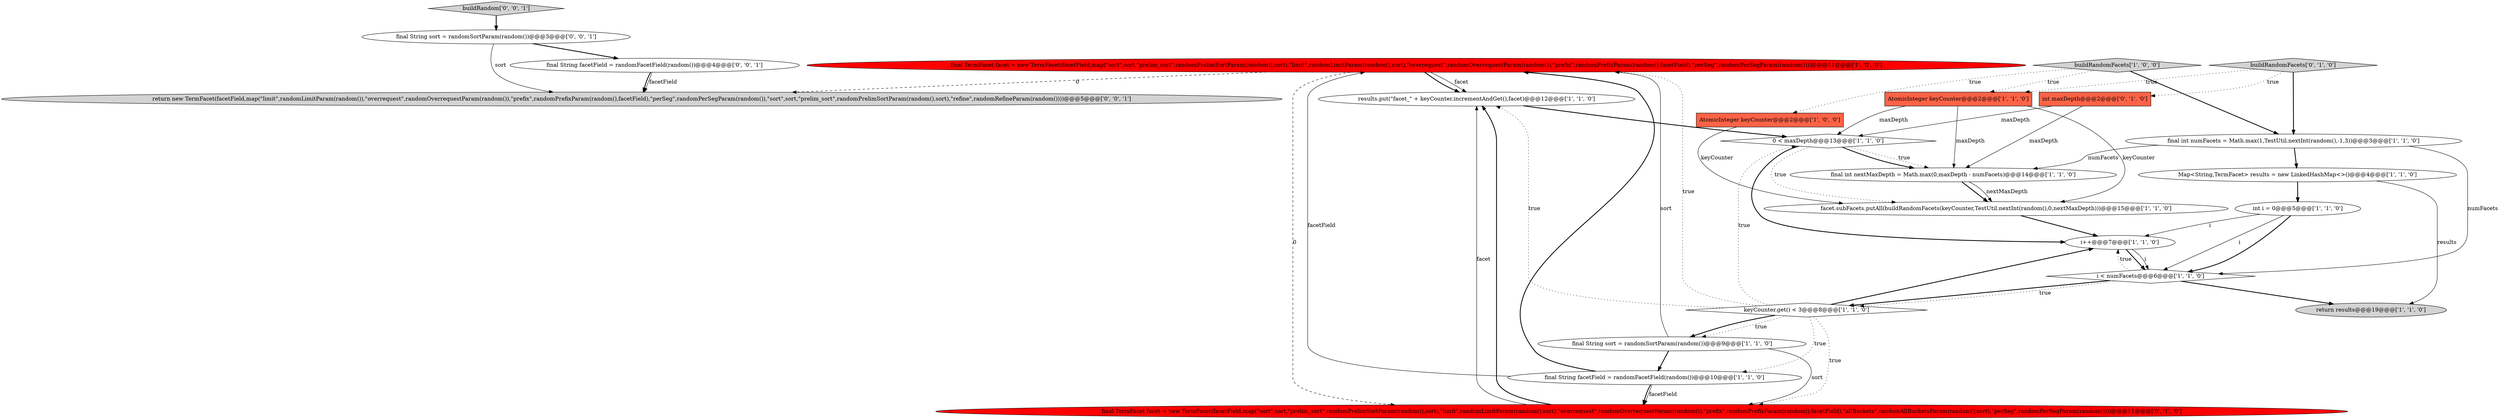 digraph {
9 [style = filled, label = "final TermFacet facet = new TermFacet(facetField,map(\"sort\",sort,\"prelim_sort\",randomPrelimSortParam(random(),sort),\"limit\",randomLimitParam(random(),sort),\"overrequest\",randomOverrequestParam(random()),\"prefix\",randomPrefixParam(random(),facetField),\"perSeg\",randomPerSegParam(random())))@@@11@@@['1', '0', '0']", fillcolor = red, shape = ellipse image = "AAA1AAABBB1BBB"];
18 [style = filled, label = "buildRandomFacets['0', '1', '0']", fillcolor = lightgray, shape = diamond image = "AAA0AAABBB2BBB"];
8 [style = filled, label = "Map<String,TermFacet> results = new LinkedHashMap<>()@@@4@@@['1', '1', '0']", fillcolor = white, shape = ellipse image = "AAA0AAABBB1BBB"];
14 [style = filled, label = "final String facetField = randomFacetField(random())@@@10@@@['1', '1', '0']", fillcolor = white, shape = ellipse image = "AAA0AAABBB1BBB"];
20 [style = filled, label = "return new TermFacet(facetField,map(\"limit\",randomLimitParam(random()),\"overrequest\",randomOverrequestParam(random()),\"prefix\",randomPrefixParam(random(),facetField),\"perSeg\",randomPerSegParam(random()),\"sort\",sort,\"prelim_sort\",randomPrelimSortParam(random(),sort),\"refine\",randomRefineParam(random())))@@@5@@@['0', '0', '1']", fillcolor = lightgray, shape = ellipse image = "AAA0AAABBB3BBB"];
12 [style = filled, label = "return results@@@19@@@['1', '1', '0']", fillcolor = lightgray, shape = ellipse image = "AAA0AAABBB1BBB"];
16 [style = filled, label = "final int numFacets = Math.max(1,TestUtil.nextInt(random(),-1,3))@@@3@@@['1', '1', '0']", fillcolor = white, shape = ellipse image = "AAA0AAABBB1BBB"];
6 [style = filled, label = "i < numFacets@@@6@@@['1', '1', '0']", fillcolor = white, shape = diamond image = "AAA0AAABBB1BBB"];
13 [style = filled, label = "buildRandomFacets['1', '0', '0']", fillcolor = lightgray, shape = diamond image = "AAA0AAABBB1BBB"];
7 [style = filled, label = "i++@@@7@@@['1', '1', '0']", fillcolor = white, shape = ellipse image = "AAA0AAABBB1BBB"];
1 [style = filled, label = "final int nextMaxDepth = Math.max(0,maxDepth - numFacets)@@@14@@@['1', '1', '0']", fillcolor = white, shape = ellipse image = "AAA0AAABBB1BBB"];
2 [style = filled, label = "results.put(\"facet_\" + keyCounter.incrementAndGet(),facet)@@@12@@@['1', '1', '0']", fillcolor = white, shape = ellipse image = "AAA0AAABBB1BBB"];
21 [style = filled, label = "final String facetField = randomFacetField(random())@@@4@@@['0', '0', '1']", fillcolor = white, shape = ellipse image = "AAA0AAABBB3BBB"];
0 [style = filled, label = "int i = 0@@@5@@@['1', '1', '0']", fillcolor = white, shape = ellipse image = "AAA0AAABBB1BBB"];
11 [style = filled, label = "AtomicInteger keyCounter@@@2@@@['1', '1', '0']", fillcolor = tomato, shape = box image = "AAA0AAABBB1BBB"];
15 [style = filled, label = "0 < maxDepth@@@13@@@['1', '1', '0']", fillcolor = white, shape = diamond image = "AAA0AAABBB1BBB"];
19 [style = filled, label = "final TermFacet facet = new TermFacet(facetField,map(\"sort\",sort,\"prelim_sort\",randomPrelimSortParam(random(),sort),\"limit\",randomLimitParam(random(),sort),\"overrequest\",randomOverrequestParam(random()),\"prefix\",randomPrefixParam(random(),facetField),\"allBuckets\",randomAllBucketsParam(random(),sort),\"perSeg\",randomPerSegParam(random())))@@@11@@@['0', '1', '0']", fillcolor = red, shape = ellipse image = "AAA1AAABBB2BBB"];
17 [style = filled, label = "int maxDepth@@@2@@@['0', '1', '0']", fillcolor = tomato, shape = box image = "AAA0AAABBB2BBB"];
4 [style = filled, label = "final String sort = randomSortParam(random())@@@9@@@['1', '1', '0']", fillcolor = white, shape = ellipse image = "AAA0AAABBB1BBB"];
22 [style = filled, label = "final String sort = randomSortParam(random())@@@3@@@['0', '0', '1']", fillcolor = white, shape = ellipse image = "AAA0AAABBB3BBB"];
23 [style = filled, label = "buildRandom['0', '0', '1']", fillcolor = lightgray, shape = diamond image = "AAA0AAABBB3BBB"];
3 [style = filled, label = "keyCounter.get() < 3@@@8@@@['1', '1', '0']", fillcolor = white, shape = diamond image = "AAA0AAABBB1BBB"];
5 [style = filled, label = "facet.subFacets.putAll(buildRandomFacets(keyCounter,TestUtil.nextInt(random(),0,nextMaxDepth)))@@@15@@@['1', '1', '0']", fillcolor = white, shape = ellipse image = "AAA0AAABBB1BBB"];
10 [style = filled, label = "AtomicInteger keyCounter@@@2@@@['1', '0', '0']", fillcolor = tomato, shape = box image = "AAA0AAABBB1BBB"];
1->5 [style = bold, label=""];
22->20 [style = solid, label="sort"];
15->5 [style = dotted, label="true"];
6->3 [style = bold, label=""];
9->20 [style = dashed, label="0"];
21->20 [style = solid, label="facetField"];
4->14 [style = bold, label=""];
14->9 [style = solid, label="facetField"];
15->7 [style = bold, label=""];
16->8 [style = bold, label=""];
0->6 [style = bold, label=""];
9->2 [style = bold, label=""];
11->1 [style = solid, label="maxDepth"];
22->21 [style = bold, label=""];
3->4 [style = dotted, label="true"];
16->1 [style = solid, label="numFacets"];
14->19 [style = bold, label=""];
19->2 [style = bold, label=""];
3->9 [style = dotted, label="true"];
13->10 [style = dotted, label="true"];
9->2 [style = solid, label="facet"];
3->4 [style = bold, label=""];
13->16 [style = bold, label=""];
3->14 [style = dotted, label="true"];
16->6 [style = solid, label="numFacets"];
8->0 [style = bold, label=""];
9->19 [style = dashed, label="0"];
19->2 [style = solid, label="facet"];
14->19 [style = solid, label="facetField"];
18->11 [style = dotted, label="true"];
11->15 [style = solid, label="maxDepth"];
17->1 [style = solid, label="maxDepth"];
4->9 [style = solid, label="sort"];
18->16 [style = bold, label=""];
23->22 [style = bold, label=""];
21->20 [style = bold, label=""];
3->19 [style = dotted, label="true"];
8->12 [style = solid, label="results"];
4->19 [style = solid, label="sort"];
3->7 [style = bold, label=""];
15->1 [style = dotted, label="true"];
1->5 [style = solid, label="nextMaxDepth"];
3->15 [style = dotted, label="true"];
7->6 [style = bold, label=""];
2->15 [style = bold, label=""];
6->7 [style = dotted, label="true"];
11->5 [style = solid, label="keyCounter"];
17->15 [style = solid, label="maxDepth"];
5->7 [style = bold, label=""];
13->11 [style = dotted, label="true"];
14->9 [style = bold, label=""];
7->6 [style = solid, label="i"];
18->17 [style = dotted, label="true"];
6->3 [style = dotted, label="true"];
0->6 [style = solid, label="i"];
10->5 [style = solid, label="keyCounter"];
0->7 [style = solid, label="i"];
3->2 [style = dotted, label="true"];
15->1 [style = bold, label=""];
6->12 [style = bold, label=""];
}
